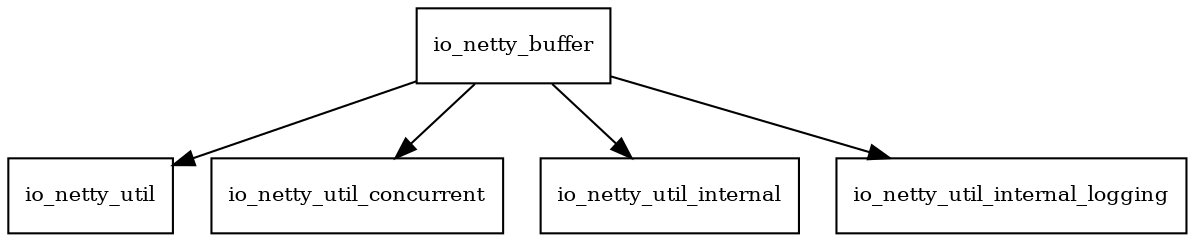 digraph netty_buffer_4_1_33_Final_package_dependencies {
  node [shape = box, fontsize=10.0];
  io_netty_buffer -> io_netty_util;
  io_netty_buffer -> io_netty_util_concurrent;
  io_netty_buffer -> io_netty_util_internal;
  io_netty_buffer -> io_netty_util_internal_logging;
}
